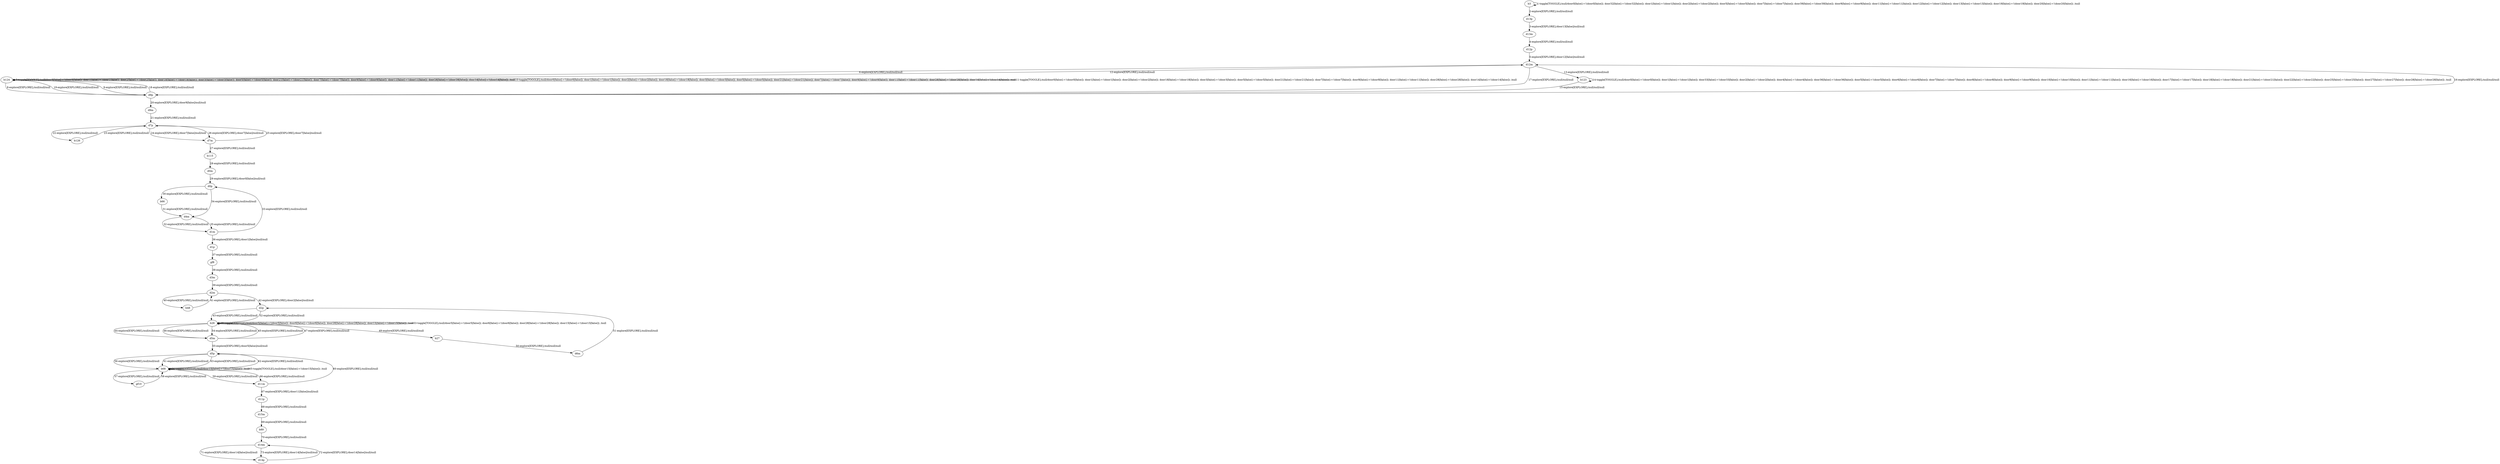 # Total number of goals covered by this test: 1
# d14p --> d14m

digraph g {
"b3" -> "b3" [label = "1-toggle[TOGGLE];/null/door0[false]:=!(door0[false]); door32[false]:=!(door32[false]); door1[false]:=!(door1[false]); door2[false]:=!(door2[false]); door5[false]:=!(door5[false]); door7[false]:=!(door7[false]); door39[false]:=!(door39[false]); door9[false]:=!(door9[false]); door11[false]:=!(door11[false]); door12[false]:=!(door12[false]); door13[false]:=!(door13[false]); door19[false]:=!(door19[false]); door20[false]:=!(door20[false]); /null"];
"b3" -> "d13p" [label = "2-explore[EXPLORE];/null/null/null"];
"d13p" -> "d13m" [label = "3-explore[EXPLORE];/door13[false]/null/null"];
"d13m" -> "d12p" [label = "4-explore[EXPLORE];/null/null/null"];
"d12p" -> "d12m" [label = "5-explore[EXPLORE];/door12[false]/null/null"];
"d12m" -> "b124" [label = "6-explore[EXPLORE];/null/null/null"];
"b124" -> "b124" [label = "7-toggle[TOGGLE];/null/door0[false]:=!(door0[false]); door1[false]:=!(door1[false]); door2[false]:=!(door2[false]); door18[false]:=!(door18[false]); door3[false]:=!(door3[false]); door5[false]:=!(door5[false]); door21[false]:=!(door21[false]); door7[false]:=!(door7[false]); door9[false]:=!(door9[false]); door11[false]:=!(door11[false]); door28[false]:=!(door28[false]); door14[false]:=!(door14[false]); /null"];
"b124" -> "d9p" [label = "8-explore[EXPLORE];/null/null/null"];
"d9p" -> "b124" [label = "9-explore[EXPLORE];/null/null/null"];
"b124" -> "b124" [label = "10-toggle[TOGGLE];/null/door0[false]:=!(door0[false]); door1[false]:=!(door1[false]); door2[false]:=!(door2[false]); door18[false]:=!(door18[false]); door3[false]:=!(door3[false]); door5[false]:=!(door5[false]); door21[false]:=!(door21[false]); door7[false]:=!(door7[false]); door9[false]:=!(door9[false]); door11[false]:=!(door11[false]); door28[false]:=!(door28[false]); door14[false]:=!(door14[false]); /null"];
"b124" -> "b124" [label = "11-toggle[TOGGLE];/null/door0[false]:=!(door0[false]); door1[false]:=!(door1[false]); door2[false]:=!(door2[false]); door18[false]:=!(door18[false]); door3[false]:=!(door3[false]); door5[false]:=!(door5[false]); door21[false]:=!(door21[false]); door7[false]:=!(door7[false]); door9[false]:=!(door9[false]); door11[false]:=!(door11[false]); door28[false]:=!(door28[false]); door14[false]:=!(door14[false]); /null"];
"b124" -> "d12m" [label = "12-explore[EXPLORE];/null/null/null"];
"d12m" -> "b123" [label = "13-explore[EXPLORE];/null/null/null"];
"b123" -> "b123" [label = "14-toggle[TOGGLE];/null/door0[false]:=!(door0[false]); door1[false]:=!(door1[false]); door33[false]:=!(door33[false]); door2[false]:=!(door2[false]); door4[false]:=!(door4[false]); door36[false]:=!(door36[false]); door5[false]:=!(door5[false]); door6[false]:=!(door6[false]); door7[false]:=!(door7[false]); door8[false]:=!(door8[false]); door9[false]:=!(door9[false]); door10[false]:=!(door10[false]); door11[false]:=!(door11[false]); door16[false]:=!(door16[false]); door17[false]:=!(door17[false]); door18[false]:=!(door18[false]); door21[false]:=!(door21[false]); door22[false]:=!(door22[false]); door25[false]:=!(door25[false]); door27[false]:=!(door27[false]); door28[false]:=!(door28[false]); /null"];
"b123" -> "d9p" [label = "15-explore[EXPLORE];/null/null/null"];
"d9p" -> "d12m" [label = "16-explore[EXPLORE];/null/null/null"];
"d12m" -> "d9p" [label = "17-explore[EXPLORE];/null/null/null"];
"d9p" -> "b124" [label = "18-explore[EXPLORE];/null/null/null"];
"b124" -> "d9p" [label = "19-explore[EXPLORE];/null/null/null"];
"d9p" -> "d9m" [label = "20-explore[EXPLORE];/door9[false]/null/null"];
"d9m" -> "d7p" [label = "21-explore[EXPLORE];/null/null/null"];
"d7p" -> "b126" [label = "22-explore[EXPLORE];/null/null/null"];
"b126" -> "d7p" [label = "23-explore[EXPLORE];/null/null/null"];
"d7p" -> "d7m" [label = "24-explore[EXPLORE];/door7[false]/null/null"];
"d7m" -> "d7p" [label = "25-explore[EXPLORE];/door7[false]/null/null"];
"d7p" -> "d7m" [label = "26-explore[EXPLORE];/door7[false]/null/null"];
"d7m" -> "b115" [label = "27-explore[EXPLORE];/null/null/null"];
"b115" -> "d0m" [label = "28-explore[EXPLORE];/null/null/null"];
"d0m" -> "d0p" [label = "29-explore[EXPLORE];/door0[false]/null/null"];
"d0p" -> "b66" [label = "30-explore[EXPLORE];/null/null/null"];
"b66" -> "d4m" [label = "31-explore[EXPLORE];/null/null/null"];
"d4m" -> "d1m" [label = "32-explore[EXPLORE];/null/null/null"];
"d1m" -> "d0p" [label = "33-explore[EXPLORE];/null/null/null"];
"d0p" -> "d4m" [label = "34-explore[EXPLORE];/null/null/null"];
"d4m" -> "d1m" [label = "35-explore[EXPLORE];/null/null/null"];
"d1m" -> "d1p" [label = "36-explore[EXPLORE];/door1[false]/null/null"];
"d1p" -> "gf8" [label = "37-explore[EXPLORE];/null/null/null"];
"gf8" -> "d3m" [label = "38-explore[EXPLORE];/null/null/null"];
"d3m" -> "d2m" [label = "39-explore[EXPLORE];/null/null/null"];
"d2m" -> "b48" [label = "40-explore[EXPLORE];/null/null/null"];
"b48" -> "d2m" [label = "41-explore[EXPLORE];/null/null/null"];
"d2m" -> "d2p" [label = "42-explore[EXPLORE];/door2[false]/null/null"];
"d2p" -> "b26" [label = "43-explore[EXPLORE];/null/null/null"];
"b26" -> "d5m" [label = "44-explore[EXPLORE];/null/null/null"];
"d5m" -> "b26" [label = "45-explore[EXPLORE];/null/null/null"];
"b26" -> "d5m" [label = "46-explore[EXPLORE];/null/null/null"];
"d5m" -> "b26" [label = "47-explore[EXPLORE];/null/null/null"];
"b26" -> "b26" [label = "48-toggle[TOGGLE];/null/door5[false]:=!(door5[false]); door6[false]:=!(door6[false]); door28[false]:=!(door28[false]); door15[false]:=!(door15[false]); /null"];
"b26" -> "b27" [label = "49-explore[EXPLORE];/null/null/null"];
"b27" -> "d6m" [label = "50-explore[EXPLORE];/null/null/null"];
"d6m" -> "d2p" [label = "51-explore[EXPLORE];/null/null/null"];
"d2p" -> "b26" [label = "52-explore[EXPLORE];/null/null/null"];
"b26" -> "b26" [label = "53-toggle[TOGGLE];/null/door5[false]:=!(door5[false]); door6[false]:=!(door6[false]); door28[false]:=!(door28[false]); door15[false]:=!(door15[false]); /null"];
"b26" -> "d5m" [label = "54-explore[EXPLORE];/null/null/null"];
"d5m" -> "d5p" [label = "55-explore[EXPLORE];/door5[false]/null/null"];
"d5p" -> "b68" [label = "56-explore[EXPLORE];/null/null/null"];
"b68" -> "gf10" [label = "57-explore[EXPLORE];/null/null/null"];
"gf10" -> "b68" [label = "58-explore[EXPLORE];/null/null/null"];
"b68" -> "d11m" [label = "59-explore[EXPLORE];/null/null/null"];
"d11m" -> "d5p" [label = "60-explore[EXPLORE];/null/null/null"];
"d5p" -> "b68" [label = "61-explore[EXPLORE];/null/null/null"];
"b68" -> "d5p" [label = "62-explore[EXPLORE];/null/null/null"];
"d5p" -> "b68" [label = "63-explore[EXPLORE];/null/null/null"];
"b68" -> "b68" [label = "64-toggle[TOGGLE];/null/door15[false]:=!(door15[false]); /null"];
"b68" -> "b68" [label = "65-toggle[TOGGLE];/null/door15[false]:=!(door15[false]); /null"];
"b68" -> "d11m" [label = "66-explore[EXPLORE];/null/null/null"];
"d11m" -> "d11p" [label = "67-explore[EXPLORE];/door11[false]/null/null"];
"d11p" -> "d15m" [label = "68-explore[EXPLORE];/null/null/null"];
"d15m" -> "b89" [label = "69-explore[EXPLORE];/null/null/null"];
"b89" -> "d14m" [label = "70-explore[EXPLORE];/null/null/null"];
"d14m" -> "d14p" [label = "71-explore[EXPLORE];/door14[false]/null/null"];
"d14p" -> "d14m" [label = "72-explore[EXPLORE];/door14[false]/null/null"];
"d14m" -> "d14p" [label = "73-explore[EXPLORE];/door14[false]/null/null"];
}